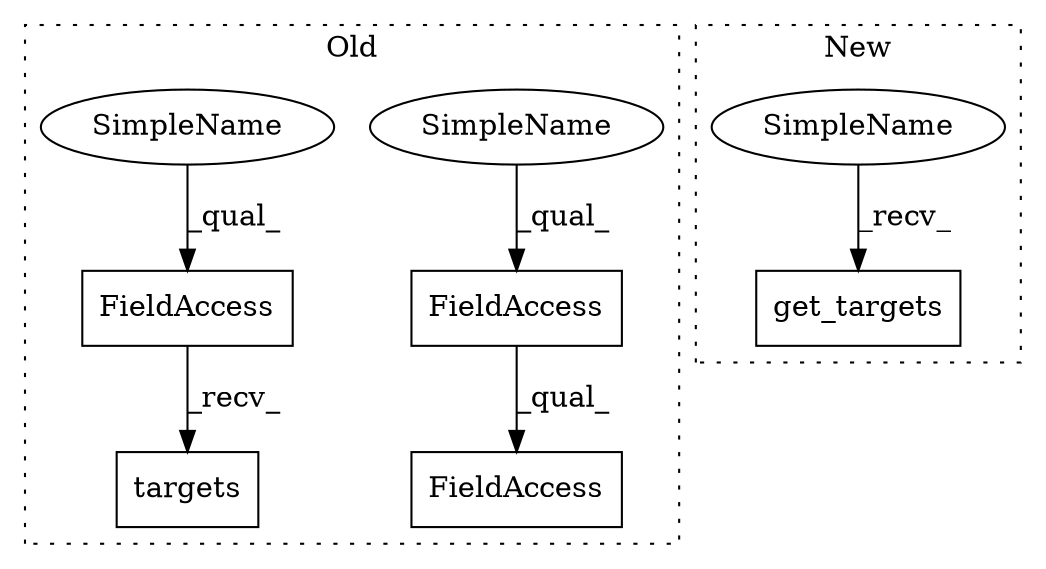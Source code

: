 digraph G {
subgraph cluster0 {
1 [label="targets" a="32" s="1973" l="9" shape="box"];
3 [label="FieldAccess" a="22" s="1960" l="12" shape="box"];
4 [label="FieldAccess" a="22" s="1985" l="12" shape="box"];
5 [label="FieldAccess" a="22" s="1985" l="25" shape="box"];
6 [label="SimpleName" a="42" s="1985" l="4" shape="ellipse"];
7 [label="SimpleName" a="42" s="1960" l="4" shape="ellipse"];
label = "Old";
style="dotted";
}
subgraph cluster1 {
2 [label="get_targets" a="32" s="1686" l="13" shape="box"];
8 [label="SimpleName" a="42" s="1681" l="4" shape="ellipse"];
label = "New";
style="dotted";
}
3 -> 1 [label="_recv_"];
4 -> 5 [label="_qual_"];
6 -> 4 [label="_qual_"];
7 -> 3 [label="_qual_"];
8 -> 2 [label="_recv_"];
}
